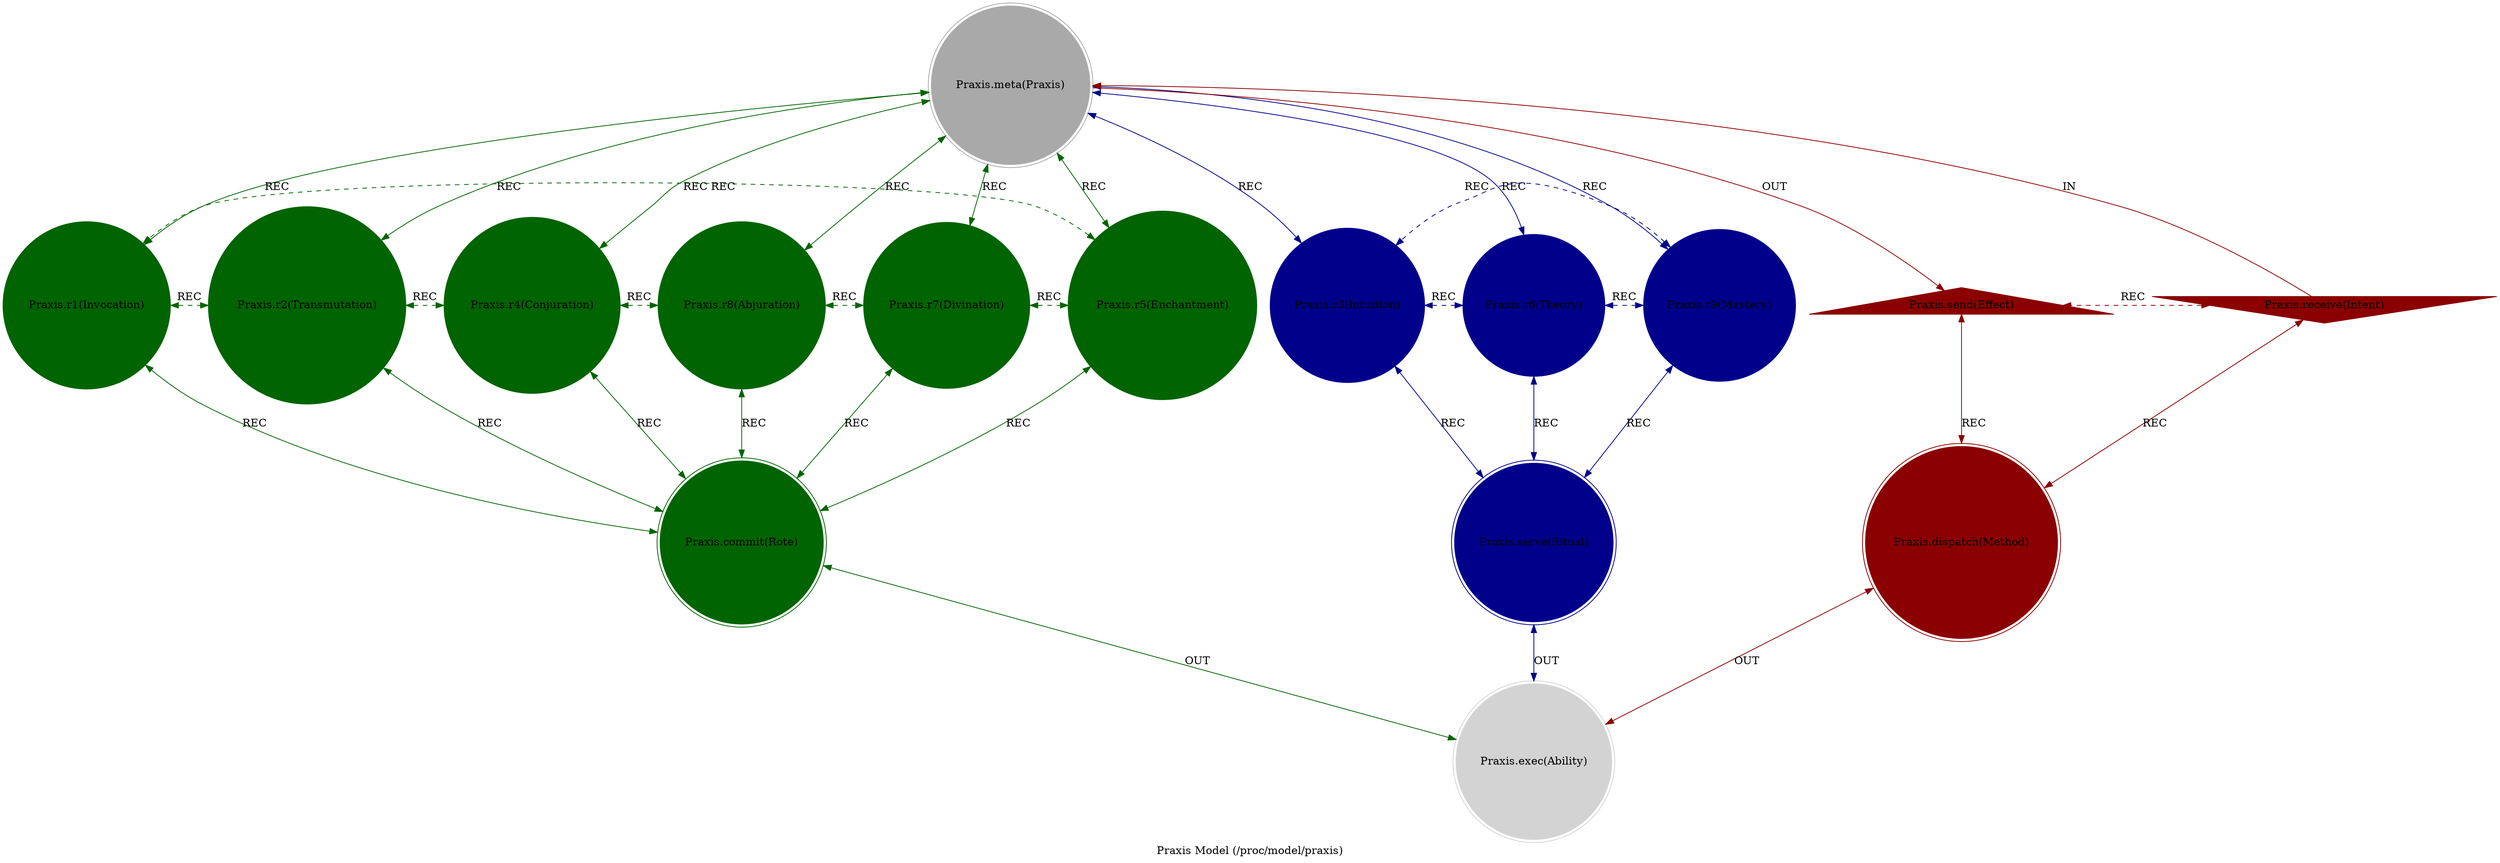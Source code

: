 strict digraph PraxisModel {
    style = filled;
    color = lightgray;
    node [shape = circle; style = filled; color = lightgreen;];
    edge [color = darkgray;];
    label = "Praxis Model (/proc/model/praxis)";
    comment = "This is the How. The model of practical application, technique, and skill.";
    
    spark_0_praxis_model_t [label = "Praxis.meta(Praxis)";comment = "Abstract: The fundamental nature of applied power.";shape = doublecircle;color = darkgray;];
    spark_1_praxis_model_t [label = "Praxis.r1(Invocation)";comment = "Initiation: Calling upon an Engine's function.";color = darkgreen;];
    spark_2_praxis_model_t [label = "Praxis.r2(Transmutation)";comment = "Response: Changing the state of Matter/Energy.";color = darkgreen;];
    spark_4_praxis_model_t [label = "Praxis.r4(Conjuration)";comment = "Integration: Creating something from nothing.";color = darkgreen;];
    spark_8_praxis_model_t [label = "Praxis.r8(Abjuration)";comment = "Reflection: Warding, protection, creating boundary.";color = darkgreen;];
    spark_7_praxis_model_t [label = "Praxis.r7(Divination)";comment = "Consolidation: Querying the system for information.";color = darkgreen;];
    spark_5_praxis_model_t [label = "Praxis.r5(Enchantment)";comment = "Propagation: Embedding a function into an object.";color = darkgreen;];
    spark_3_praxis_model_t [label = "Praxis.r3(Intuition)";comment = "Thesis: Non-logical grasp of Praxis.";color = darkblue;];
    spark_6_praxis_model_t [label = "Praxis.r6(Theory)";comment = "Antithesis: The intellectual framework behind Praxis.";color = darkblue;];
    spark_9_praxis_model_t [label = "Praxis.r9(Mastery)";comment = "Synthesis: The synthesis of Intuition and Theory.";color = darkblue;];
    spark_a_praxis_model_t [label = "Praxis.receive(Intent)";comment = "Potential: The desire to act, Drive.";shape = invtriangle;color = darkred;];
    spark_b_praxis_model_t [label = "Praxis.send(Effect)";comment = "Manifest: The change in the world caused by action.";shape = triangle;color = darkred;];
    spark_c_praxis_model_t [label = "Praxis.dispatch(Method)";comment = "Why-Who: TODO";shape = doublecircle;color = darkred;];
    spark_d_praxis_model_t [label = "Praxis.commit(Rote)";comment = "What-How: TODO";shape = doublecircle;color = darkgreen;];
    spark_e_praxis_model_t [label = "Praxis.serve(Ritual)";comment = "When-Where: TODO";shape = doublecircle;color = darkblue;];
    spark_f_praxis_model_t [label = "Praxis.exec(Ability)";comment = "Which-Closure: Law of Praxis";shape = doublecircle;color = lightgray;];
    
    spark_a_praxis_model_t -> spark_0_praxis_model_t [label = "IN"; comment = "todo"; color = darkred; constraint = false;];
    spark_0_praxis_model_t -> spark_b_praxis_model_t [label = "OUT"; comment = "todo"; color = darkred;];
    spark_0_praxis_model_t -> spark_3_praxis_model_t [label = "REC"; comment = "todo"; color = darkblue; dir = both;];
    spark_0_praxis_model_t -> spark_6_praxis_model_t [label = "REC"; comment = "todo"; color = darkblue; dir = both;];
    spark_0_praxis_model_t -> spark_9_praxis_model_t [label = "REC"; comment = "todo"; color = darkblue; dir = both;];
    spark_0_praxis_model_t -> spark_1_praxis_model_t [label = "REC"; comment = "todo"; color = darkgreen; dir = both;];
    spark_0_praxis_model_t -> spark_2_praxis_model_t [label = "REC"; comment = "todo"; color = darkgreen; dir = both;];
    spark_0_praxis_model_t -> spark_4_praxis_model_t [label = "REC"; comment = "todo"; color = darkgreen; dir = both;];
    spark_0_praxis_model_t -> spark_8_praxis_model_t [label = "REC"; comment = "todo"; color = darkgreen; dir = both;];
    spark_0_praxis_model_t -> spark_7_praxis_model_t [label = "REC"; comment = "todo"; color = darkgreen; dir = both;];
    spark_0_praxis_model_t -> spark_5_praxis_model_t [label = "REC"; comment = "todo"; color = darkgreen; dir = both;];
    
    spark_a_praxis_model_t -> spark_c_praxis_model_t [label = "REC"; comment = "todo"; color = darkred; dir = both;];
    spark_b_praxis_model_t -> spark_c_praxis_model_t [label = "REC"; comment = "todo"; color = darkred; dir = both;];
    spark_1_praxis_model_t -> spark_d_praxis_model_t [label = "REC"; comment = "todo"; color = darkgreen; dir = both;];
    spark_2_praxis_model_t -> spark_d_praxis_model_t [label = "REC"; comment = "todo"; color = darkgreen; dir = both;];
    spark_4_praxis_model_t -> spark_d_praxis_model_t [label = "REC"; comment = "todo"; color = darkgreen; dir = both;];
    spark_8_praxis_model_t -> spark_d_praxis_model_t [label = "REC"; comment = "todo"; color = darkgreen; dir = both;];
    spark_7_praxis_model_t -> spark_d_praxis_model_t [label = "REC"; comment = "todo"; color = darkgreen; dir = both;];
    spark_5_praxis_model_t -> spark_d_praxis_model_t [label = "REC"; comment = "todo"; color = darkgreen; dir = both;];
    spark_3_praxis_model_t -> spark_e_praxis_model_t [label = "REC"; comment = "todo"; color = darkblue; dir = both;];
    spark_6_praxis_model_t -> spark_e_praxis_model_t [label = "REC"; comment = "todo"; color = darkblue; dir = both;];
    spark_9_praxis_model_t -> spark_e_praxis_model_t [label = "REC"; comment = "todo"; color = darkblue; dir = both;];
    
    spark_1_praxis_model_t -> spark_2_praxis_model_t [label = "REC"; comment = "todo"; color = darkgreen; dir = both; style = dashed; constraint = false;];
    spark_2_praxis_model_t -> spark_4_praxis_model_t [label = "REC"; comment = "todo"; color = darkgreen; dir = both; style = dashed; constraint = false;];
    spark_4_praxis_model_t -> spark_8_praxis_model_t [label = "REC"; comment = "todo"; color = darkgreen; dir = both; style = dashed; constraint = false;];
    spark_8_praxis_model_t -> spark_7_praxis_model_t [label = "REC"; comment = "todo"; color = darkgreen; dir = both; style = dashed; constraint = false;];
    spark_7_praxis_model_t -> spark_5_praxis_model_t [label = "REC"; comment = "todo"; color = darkgreen; dir = both; style = dashed; constraint = false;];
    spark_5_praxis_model_t -> spark_1_praxis_model_t [label = "REC"; comment = "todo"; color = darkgreen; dir = both; style = dashed; constraint = false;];
    spark_3_praxis_model_t -> spark_6_praxis_model_t [label = "REC"; comment = "todo"; color = darkblue; dir = both; style = dashed; constraint = false;];
    spark_6_praxis_model_t -> spark_9_praxis_model_t [label = "REC"; comment = "todo"; color = darkblue; dir = both; style = dashed; constraint = false;];
    spark_9_praxis_model_t -> spark_3_praxis_model_t [label = "REC"; comment = "todo"; color = darkblue; dir = both; style = dashed; constraint = false;];
    spark_a_praxis_model_t -> spark_b_praxis_model_t [label = "REC"; comment = "todo"; color = darkred; dir = both; style = dashed; constraint = false;];
    
    spark_c_praxis_model_t -> spark_f_praxis_model_t [label = "OUT"; comment = "todo"; color = darkred; dir = both;];
    spark_d_praxis_model_t -> spark_f_praxis_model_t [label = "OUT"; comment = "todo"; color = darkgreen; dir = both;];
    spark_e_praxis_model_t -> spark_f_praxis_model_t [label = "OUT"; comment = "todo"; color = darkblue; dir = both;];
}